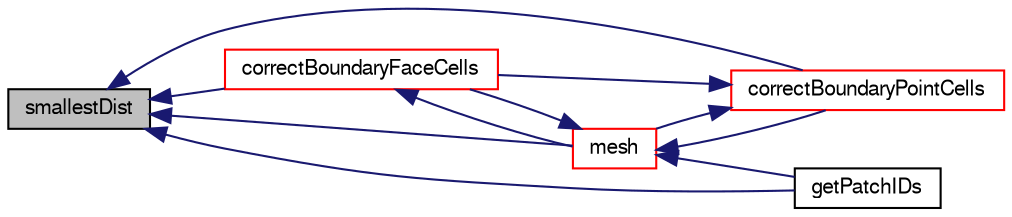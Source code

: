 digraph "smallestDist"
{
  bgcolor="transparent";
  edge [fontname="FreeSans",fontsize="10",labelfontname="FreeSans",labelfontsize="10"];
  node [fontname="FreeSans",fontsize="10",shape=record];
  rankdir="LR";
  Node335 [label="smallestDist",height=0.2,width=0.4,color="black", fillcolor="grey75", style="filled", fontcolor="black"];
  Node335 -> Node336 [dir="back",color="midnightblue",fontsize="10",style="solid",fontname="FreeSans"];
  Node336 [label="correctBoundaryFaceCells",height=0.2,width=0.4,color="red",URL="$a24958.html#a41c7905c77a33266536507702e329e13",tooltip="Correct all cells connected to boundary (via face). Sets values in. "];
  Node336 -> Node340 [dir="back",color="midnightblue",fontsize="10",style="solid",fontname="FreeSans"];
  Node340 [label="mesh",height=0.2,width=0.4,color="red",URL="$a24958.html#ae78c91f8ff731c07ccc4351d9fe861ba",tooltip="Access mesh. "];
  Node340 -> Node336 [dir="back",color="midnightblue",fontsize="10",style="solid",fontname="FreeSans"];
  Node340 -> Node343 [dir="back",color="midnightblue",fontsize="10",style="solid",fontname="FreeSans"];
  Node343 [label="correctBoundaryPointCells",height=0.2,width=0.4,color="red",URL="$a24958.html#ae4ed6e24a4dba014836260aece8f8ead",tooltip="Correct all cells connected to wall (via point). Sets values in. "];
  Node343 -> Node336 [dir="back",color="midnightblue",fontsize="10",style="solid",fontname="FreeSans"];
  Node343 -> Node340 [dir="back",color="midnightblue",fontsize="10",style="solid",fontname="FreeSans"];
  Node340 -> Node344 [dir="back",color="midnightblue",fontsize="10",style="solid",fontname="FreeSans"];
  Node344 [label="getPatchIDs",height=0.2,width=0.4,color="black",URL="$a24958.html#a0e204c53114d3100fef2e5cf3d1fe465",tooltip="Return the set of patch IDs corresponding to the given names. "];
  Node335 -> Node343 [dir="back",color="midnightblue",fontsize="10",style="solid",fontname="FreeSans"];
  Node335 -> Node344 [dir="back",color="midnightblue",fontsize="10",style="solid",fontname="FreeSans"];
  Node335 -> Node340 [dir="back",color="midnightblue",fontsize="10",style="solid",fontname="FreeSans"];
}
